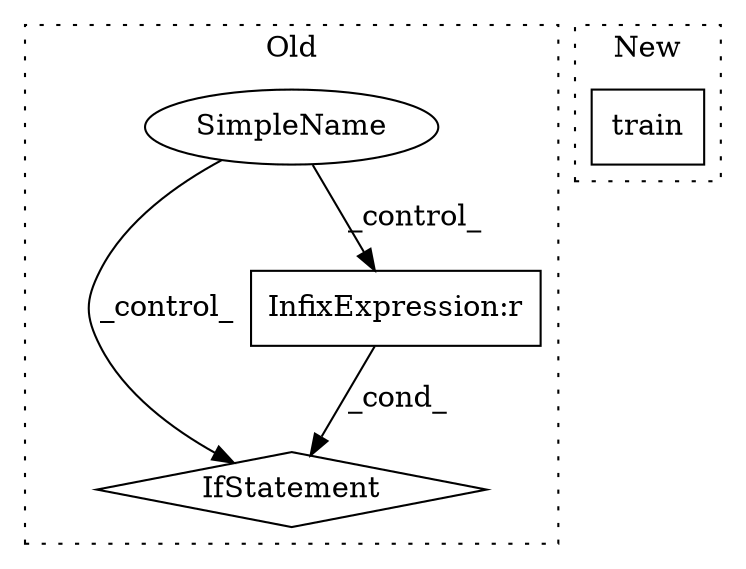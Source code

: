 digraph G {
subgraph cluster0 {
1 [label="IfStatement" a="25" s="3048,3072" l="4,2" shape="diamond"];
3 [label="InfixExpression:r" a="27" s="3064" l="4" shape="box"];
4 [label="SimpleName" a="42" s="" l="" shape="ellipse"];
label = "Old";
style="dotted";
}
subgraph cluster1 {
2 [label="train" a="32" s="2451,2531" l="6,1" shape="box"];
label = "New";
style="dotted";
}
3 -> 1 [label="_cond_"];
4 -> 3 [label="_control_"];
4 -> 1 [label="_control_"];
}
